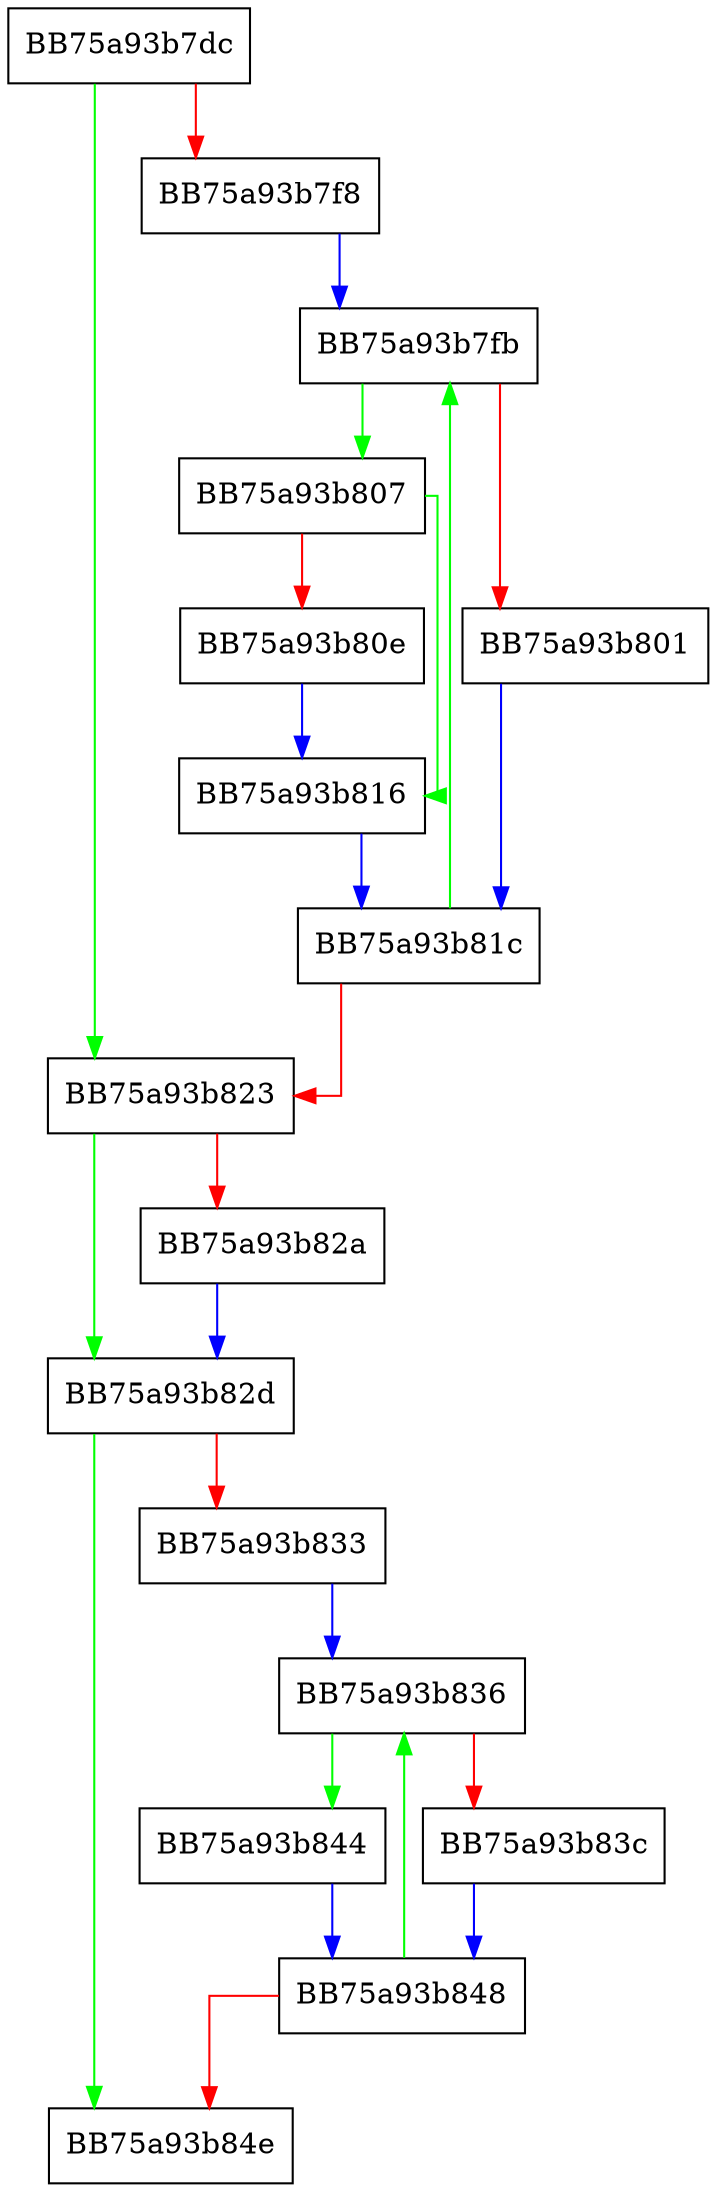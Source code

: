 digraph erase {
  node [shape="box"];
  graph [splines=ortho];
  BB75a93b7dc -> BB75a93b823 [color="green"];
  BB75a93b7dc -> BB75a93b7f8 [color="red"];
  BB75a93b7f8 -> BB75a93b7fb [color="blue"];
  BB75a93b7fb -> BB75a93b807 [color="green"];
  BB75a93b7fb -> BB75a93b801 [color="red"];
  BB75a93b801 -> BB75a93b81c [color="blue"];
  BB75a93b807 -> BB75a93b816 [color="green"];
  BB75a93b807 -> BB75a93b80e [color="red"];
  BB75a93b80e -> BB75a93b816 [color="blue"];
  BB75a93b816 -> BB75a93b81c [color="blue"];
  BB75a93b81c -> BB75a93b7fb [color="green"];
  BB75a93b81c -> BB75a93b823 [color="red"];
  BB75a93b823 -> BB75a93b82d [color="green"];
  BB75a93b823 -> BB75a93b82a [color="red"];
  BB75a93b82a -> BB75a93b82d [color="blue"];
  BB75a93b82d -> BB75a93b84e [color="green"];
  BB75a93b82d -> BB75a93b833 [color="red"];
  BB75a93b833 -> BB75a93b836 [color="blue"];
  BB75a93b836 -> BB75a93b844 [color="green"];
  BB75a93b836 -> BB75a93b83c [color="red"];
  BB75a93b83c -> BB75a93b848 [color="blue"];
  BB75a93b844 -> BB75a93b848 [color="blue"];
  BB75a93b848 -> BB75a93b836 [color="green"];
  BB75a93b848 -> BB75a93b84e [color="red"];
}